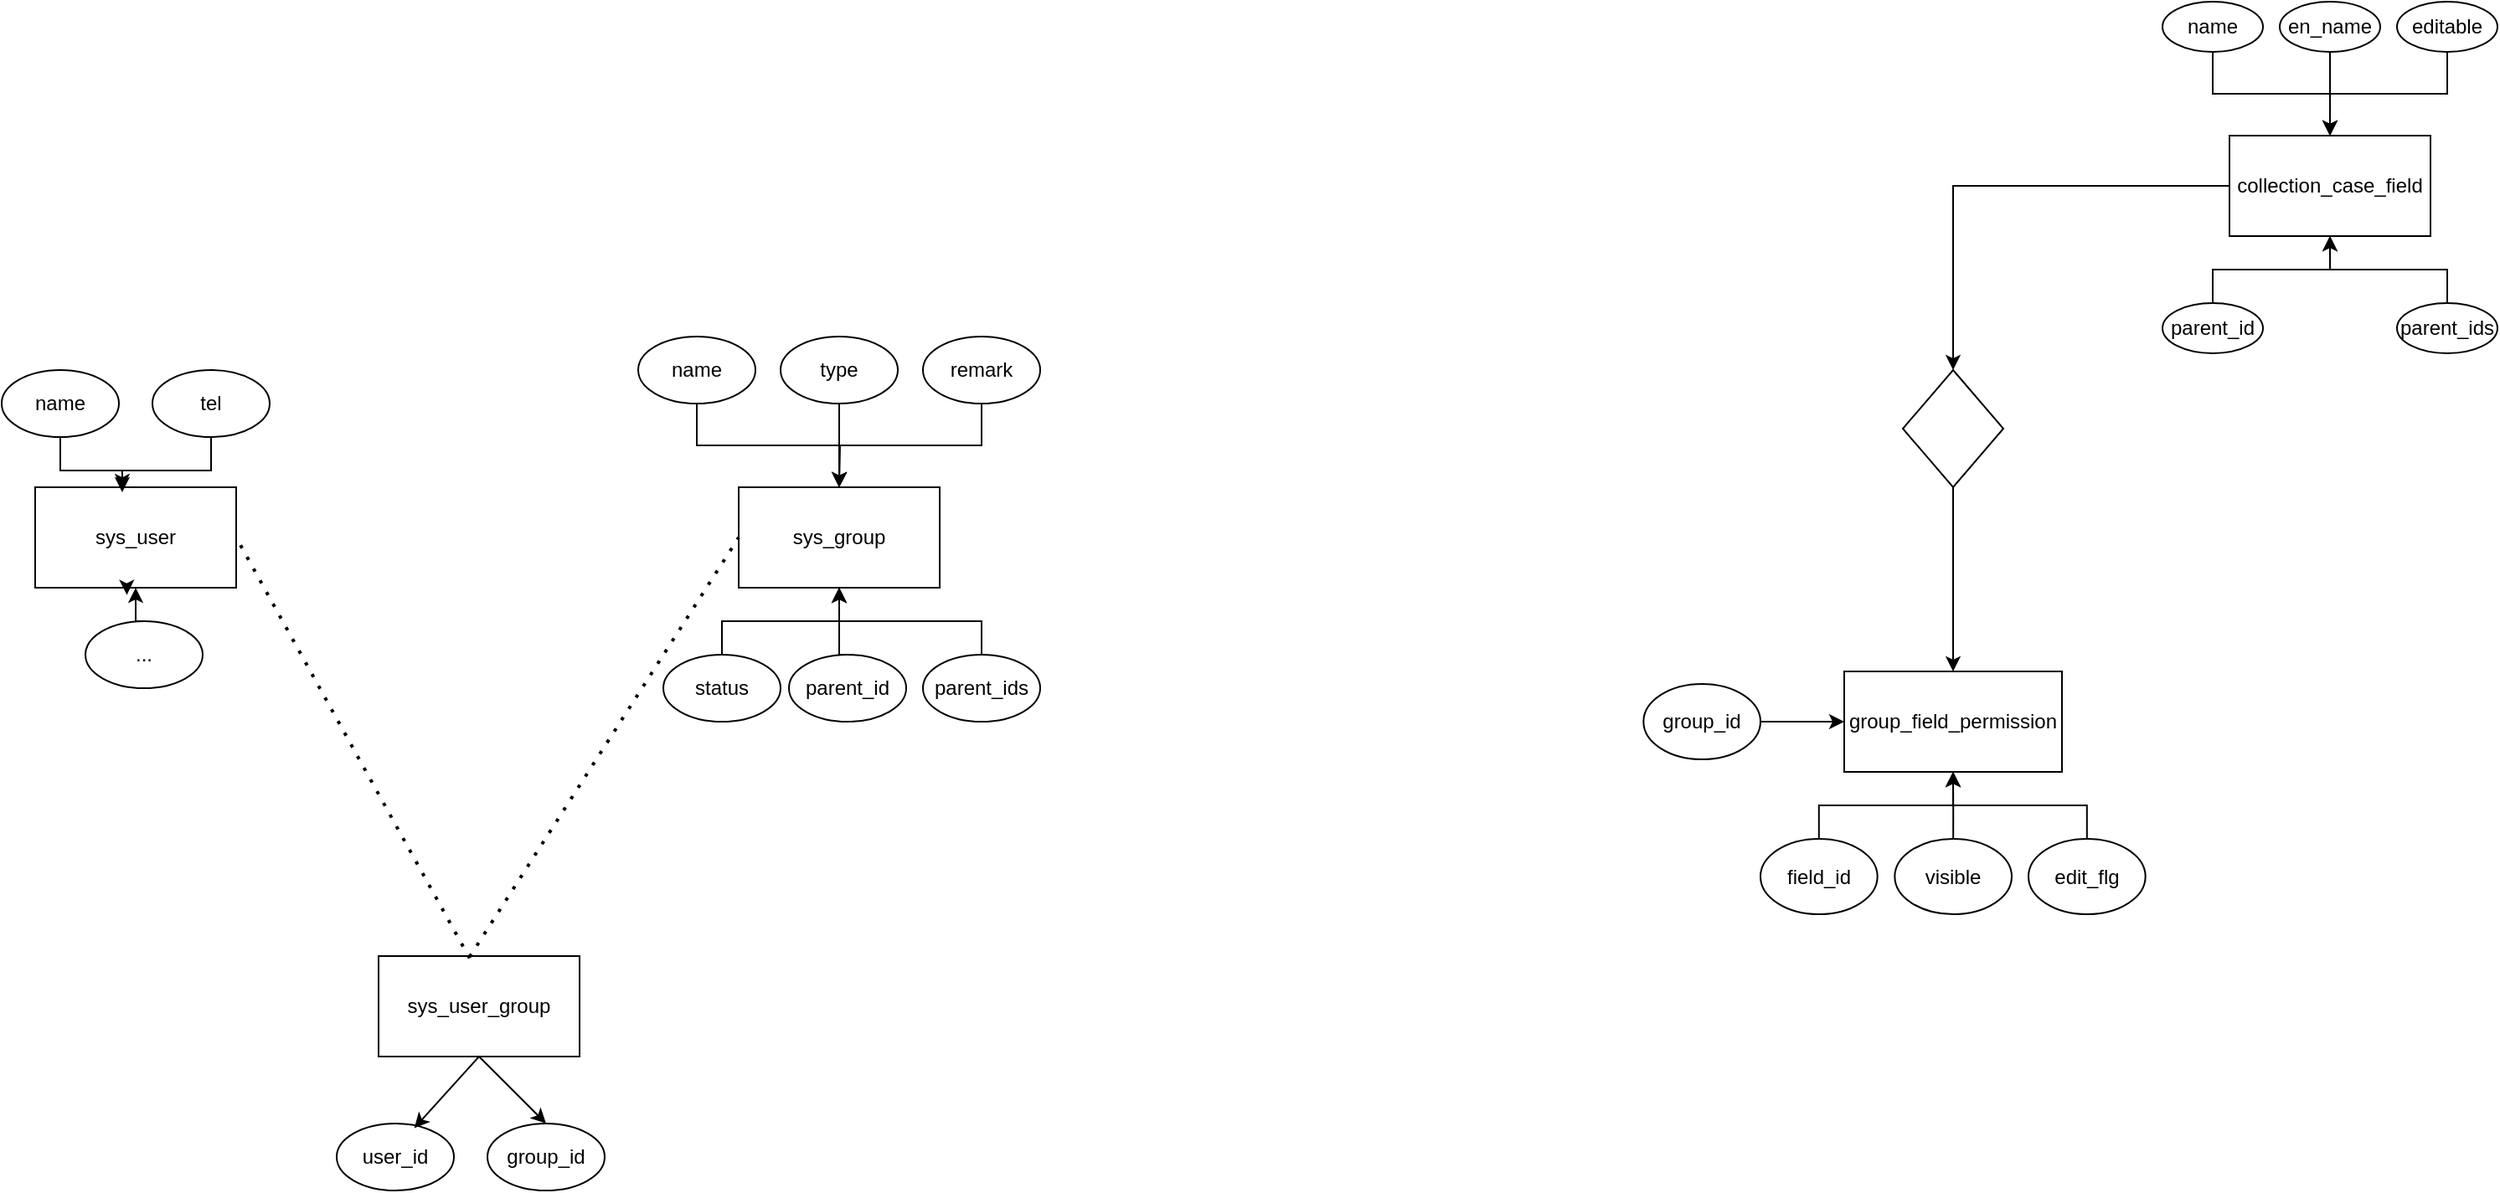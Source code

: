 <mxfile version="21.6.7" type="github">
  <diagram id="R2lEEEUBdFMjLlhIrx00" name="Page-1">
    <mxGraphModel dx="942" dy="1469" grid="1" gridSize="10" guides="1" tooltips="1" connect="1" arrows="0" fold="1" page="1" pageScale="1" pageWidth="1850" pageHeight="800" math="0" shadow="0" extFonts="Permanent Marker^https://fonts.googleapis.com/css?family=Permanent+Marker">
      <root>
        <mxCell id="0" />
        <mxCell id="1" parent="0" />
        <mxCell id="4bGvBRgqeYoqNz8anIJV-1" value="sys_user" style="rounded=0;whiteSpace=wrap;html=1;" vertex="1" parent="1">
          <mxGeometry x="80" y="-440" width="120" height="60" as="geometry" />
        </mxCell>
        <mxCell id="4bGvBRgqeYoqNz8anIJV-2" value="sys_group" style="rounded=0;whiteSpace=wrap;html=1;" vertex="1" parent="1">
          <mxGeometry x="500" y="-440" width="120" height="60" as="geometry" />
        </mxCell>
        <mxCell id="4bGvBRgqeYoqNz8anIJV-14" style="edgeStyle=orthogonalEdgeStyle;rounded=0;orthogonalLoop=1;jettySize=auto;html=1;exitX=0.5;exitY=1;exitDx=0;exitDy=0;" edge="1" parent="1" source="4bGvBRgqeYoqNz8anIJV-7">
          <mxGeometry relative="1" as="geometry">
            <mxPoint x="560" y="-440" as="targetPoint" />
          </mxGeometry>
        </mxCell>
        <mxCell id="4bGvBRgqeYoqNz8anIJV-7" value="name" style="ellipse;whiteSpace=wrap;html=1;" vertex="1" parent="1">
          <mxGeometry x="440" y="-530" width="70" height="40" as="geometry" />
        </mxCell>
        <mxCell id="4bGvBRgqeYoqNz8anIJV-17" style="edgeStyle=orthogonalEdgeStyle;rounded=0;orthogonalLoop=1;jettySize=auto;html=1;exitX=0.5;exitY=0;exitDx=0;exitDy=0;entryX=0.5;entryY=1;entryDx=0;entryDy=0;" edge="1" parent="1" source="4bGvBRgqeYoqNz8anIJV-8" target="4bGvBRgqeYoqNz8anIJV-2">
          <mxGeometry relative="1" as="geometry" />
        </mxCell>
        <mxCell id="4bGvBRgqeYoqNz8anIJV-8" value="status" style="ellipse;whiteSpace=wrap;html=1;" vertex="1" parent="1">
          <mxGeometry x="455" y="-340" width="70" height="40" as="geometry" />
        </mxCell>
        <mxCell id="4bGvBRgqeYoqNz8anIJV-15" value="" style="edgeStyle=orthogonalEdgeStyle;rounded=0;orthogonalLoop=1;jettySize=auto;html=1;" edge="1" parent="1" source="4bGvBRgqeYoqNz8anIJV-9" target="4bGvBRgqeYoqNz8anIJV-2">
          <mxGeometry relative="1" as="geometry" />
        </mxCell>
        <mxCell id="4bGvBRgqeYoqNz8anIJV-9" value="type" style="ellipse;whiteSpace=wrap;html=1;" vertex="1" parent="1">
          <mxGeometry x="525" y="-530" width="70" height="40" as="geometry" />
        </mxCell>
        <mxCell id="4bGvBRgqeYoqNz8anIJV-16" style="edgeStyle=orthogonalEdgeStyle;rounded=0;orthogonalLoop=1;jettySize=auto;html=1;exitX=0.5;exitY=1;exitDx=0;exitDy=0;entryX=0.5;entryY=0;entryDx=0;entryDy=0;" edge="1" parent="1" source="4bGvBRgqeYoqNz8anIJV-10" target="4bGvBRgqeYoqNz8anIJV-2">
          <mxGeometry relative="1" as="geometry" />
        </mxCell>
        <mxCell id="4bGvBRgqeYoqNz8anIJV-10" value="remark" style="ellipse;whiteSpace=wrap;html=1;" vertex="1" parent="1">
          <mxGeometry x="610" y="-530" width="70" height="40" as="geometry" />
        </mxCell>
        <mxCell id="4bGvBRgqeYoqNz8anIJV-18" style="edgeStyle=orthogonalEdgeStyle;rounded=0;orthogonalLoop=1;jettySize=auto;html=1;exitX=0.5;exitY=0;exitDx=0;exitDy=0;entryX=0.5;entryY=1;entryDx=0;entryDy=0;" edge="1" parent="1" source="4bGvBRgqeYoqNz8anIJV-11" target="4bGvBRgqeYoqNz8anIJV-2">
          <mxGeometry relative="1" as="geometry" />
        </mxCell>
        <mxCell id="4bGvBRgqeYoqNz8anIJV-11" value="parent_ids" style="ellipse;whiteSpace=wrap;html=1;" vertex="1" parent="1">
          <mxGeometry x="610" y="-340" width="70" height="40" as="geometry" />
        </mxCell>
        <mxCell id="4bGvBRgqeYoqNz8anIJV-19" style="edgeStyle=orthogonalEdgeStyle;rounded=0;orthogonalLoop=1;jettySize=auto;html=1;exitX=0.5;exitY=0;exitDx=0;exitDy=0;" edge="1" parent="1" source="4bGvBRgqeYoqNz8anIJV-12">
          <mxGeometry relative="1" as="geometry">
            <mxPoint x="560" y="-380" as="targetPoint" />
            <Array as="points">
              <mxPoint x="560" y="-340" />
            </Array>
          </mxGeometry>
        </mxCell>
        <mxCell id="4bGvBRgqeYoqNz8anIJV-12" value="parent_id" style="ellipse;whiteSpace=wrap;html=1;" vertex="1" parent="1">
          <mxGeometry x="530" y="-340" width="70" height="40" as="geometry" />
        </mxCell>
        <mxCell id="4bGvBRgqeYoqNz8anIJV-24" style="edgeStyle=orthogonalEdgeStyle;rounded=0;orthogonalLoop=1;jettySize=auto;html=1;exitX=0.5;exitY=1;exitDx=0;exitDy=0;entryX=0.433;entryY=0.017;entryDx=0;entryDy=0;entryPerimeter=0;" edge="1" parent="1" source="4bGvBRgqeYoqNz8anIJV-21" target="4bGvBRgqeYoqNz8anIJV-1">
          <mxGeometry relative="1" as="geometry" />
        </mxCell>
        <mxCell id="4bGvBRgqeYoqNz8anIJV-21" value="name" style="ellipse;whiteSpace=wrap;html=1;" vertex="1" parent="1">
          <mxGeometry x="60" y="-510" width="70" height="40" as="geometry" />
        </mxCell>
        <mxCell id="4bGvBRgqeYoqNz8anIJV-26" style="edgeStyle=orthogonalEdgeStyle;rounded=0;orthogonalLoop=1;jettySize=auto;html=1;exitX=0.5;exitY=0;exitDx=0;exitDy=0;entryX=0.5;entryY=1;entryDx=0;entryDy=0;" edge="1" parent="1" source="4bGvBRgqeYoqNz8anIJV-22" target="4bGvBRgqeYoqNz8anIJV-1">
          <mxGeometry relative="1" as="geometry" />
        </mxCell>
        <mxCell id="4bGvBRgqeYoqNz8anIJV-22" value="..." style="ellipse;whiteSpace=wrap;html=1;" vertex="1" parent="1">
          <mxGeometry x="110" y="-360" width="70" height="40" as="geometry" />
        </mxCell>
        <mxCell id="4bGvBRgqeYoqNz8anIJV-25" style="edgeStyle=orthogonalEdgeStyle;rounded=0;orthogonalLoop=1;jettySize=auto;html=1;entryX=0.433;entryY=0.05;entryDx=0;entryDy=0;entryPerimeter=0;" edge="1" parent="1" source="4bGvBRgqeYoqNz8anIJV-23" target="4bGvBRgqeYoqNz8anIJV-1">
          <mxGeometry relative="1" as="geometry">
            <Array as="points">
              <mxPoint x="185" y="-450" />
              <mxPoint x="132" y="-450" />
            </Array>
          </mxGeometry>
        </mxCell>
        <mxCell id="4bGvBRgqeYoqNz8anIJV-23" value="tel" style="ellipse;whiteSpace=wrap;html=1;" vertex="1" parent="1">
          <mxGeometry x="150" y="-510" width="70" height="40" as="geometry" />
        </mxCell>
        <mxCell id="4bGvBRgqeYoqNz8anIJV-32" value="sys_user_group" style="rounded=0;whiteSpace=wrap;html=1;" vertex="1" parent="1">
          <mxGeometry x="285" y="-160" width="120" height="60" as="geometry" />
        </mxCell>
        <mxCell id="4bGvBRgqeYoqNz8anIJV-33" value="user_id" style="ellipse;whiteSpace=wrap;html=1;" vertex="1" parent="1">
          <mxGeometry x="260" y="-60" width="70" height="40" as="geometry" />
        </mxCell>
        <mxCell id="4bGvBRgqeYoqNz8anIJV-34" value="group_id" style="ellipse;whiteSpace=wrap;html=1;" vertex="1" parent="1">
          <mxGeometry x="350" y="-60" width="70" height="40" as="geometry" />
        </mxCell>
        <mxCell id="4bGvBRgqeYoqNz8anIJV-91" style="edgeStyle=orthogonalEdgeStyle;rounded=0;orthogonalLoop=1;jettySize=auto;html=1;exitX=0;exitY=0.5;exitDx=0;exitDy=0;" edge="1" parent="1" source="4bGvBRgqeYoqNz8anIJV-66" target="4bGvBRgqeYoqNz8anIJV-92">
          <mxGeometry relative="1" as="geometry">
            <mxPoint x="1220" y="-500" as="targetPoint" />
          </mxGeometry>
        </mxCell>
        <mxCell id="4bGvBRgqeYoqNz8anIJV-66" value="collection_case_field" style="rounded=0;whiteSpace=wrap;html=1;" vertex="1" parent="1">
          <mxGeometry x="1390" y="-650" width="120" height="60" as="geometry" />
        </mxCell>
        <mxCell id="4bGvBRgqeYoqNz8anIJV-73" style="edgeStyle=orthogonalEdgeStyle;rounded=0;orthogonalLoop=1;jettySize=auto;html=1;exitX=0.5;exitY=1;exitDx=0;exitDy=0;entryX=0.5;entryY=0;entryDx=0;entryDy=0;" edge="1" parent="1" source="4bGvBRgqeYoqNz8anIJV-67" target="4bGvBRgqeYoqNz8anIJV-66">
          <mxGeometry relative="1" as="geometry" />
        </mxCell>
        <mxCell id="4bGvBRgqeYoqNz8anIJV-67" value="name" style="ellipse;whiteSpace=wrap;html=1;" vertex="1" parent="1">
          <mxGeometry x="1350" y="-730" width="60" height="30" as="geometry" />
        </mxCell>
        <mxCell id="4bGvBRgqeYoqNz8anIJV-74" style="edgeStyle=orthogonalEdgeStyle;rounded=0;orthogonalLoop=1;jettySize=auto;html=1;exitX=0.5;exitY=1;exitDx=0;exitDy=0;entryX=0.5;entryY=0;entryDx=0;entryDy=0;" edge="1" parent="1" source="4bGvBRgqeYoqNz8anIJV-68" target="4bGvBRgqeYoqNz8anIJV-66">
          <mxGeometry relative="1" as="geometry" />
        </mxCell>
        <mxCell id="4bGvBRgqeYoqNz8anIJV-68" value="editable" style="ellipse;whiteSpace=wrap;html=1;" vertex="1" parent="1">
          <mxGeometry x="1490" y="-730" width="60" height="30" as="geometry" />
        </mxCell>
        <mxCell id="4bGvBRgqeYoqNz8anIJV-72" style="edgeStyle=orthogonalEdgeStyle;rounded=0;orthogonalLoop=1;jettySize=auto;html=1;exitX=0.5;exitY=1;exitDx=0;exitDy=0;entryX=0.5;entryY=0;entryDx=0;entryDy=0;" edge="1" parent="1" source="4bGvBRgqeYoqNz8anIJV-69" target="4bGvBRgqeYoqNz8anIJV-66">
          <mxGeometry relative="1" as="geometry" />
        </mxCell>
        <mxCell id="4bGvBRgqeYoqNz8anIJV-69" value="en_name" style="ellipse;whiteSpace=wrap;html=1;" vertex="1" parent="1">
          <mxGeometry x="1420" y="-730" width="60" height="30" as="geometry" />
        </mxCell>
        <mxCell id="4bGvBRgqeYoqNz8anIJV-75" value="group_field_permission" style="rounded=0;whiteSpace=wrap;html=1;" vertex="1" parent="1">
          <mxGeometry x="1160" y="-330" width="130" height="60" as="geometry" />
        </mxCell>
        <mxCell id="4bGvBRgqeYoqNz8anIJV-82" style="edgeStyle=orthogonalEdgeStyle;rounded=0;orthogonalLoop=1;jettySize=auto;html=1;exitX=0.5;exitY=0;exitDx=0;exitDy=0;entryX=0.5;entryY=1;entryDx=0;entryDy=0;" edge="1" parent="1" source="4bGvBRgqeYoqNz8anIJV-76" target="4bGvBRgqeYoqNz8anIJV-75">
          <mxGeometry relative="1" as="geometry" />
        </mxCell>
        <mxCell id="4bGvBRgqeYoqNz8anIJV-76" value="edit_flg" style="ellipse;whiteSpace=wrap;html=1;rotation=0;" vertex="1" parent="1">
          <mxGeometry x="1270" y="-230" width="69.83" height="45" as="geometry" />
        </mxCell>
        <mxCell id="4bGvBRgqeYoqNz8anIJV-81" style="edgeStyle=orthogonalEdgeStyle;rounded=0;orthogonalLoop=1;jettySize=auto;html=1;exitX=0.5;exitY=0;exitDx=0;exitDy=0;entryX=0.5;entryY=1;entryDx=0;entryDy=0;" edge="1" parent="1" source="4bGvBRgqeYoqNz8anIJV-77" target="4bGvBRgqeYoqNz8anIJV-75">
          <mxGeometry relative="1" as="geometry" />
        </mxCell>
        <mxCell id="4bGvBRgqeYoqNz8anIJV-77" value="visible" style="ellipse;whiteSpace=wrap;html=1;rotation=0;" vertex="1" parent="1">
          <mxGeometry x="1190.17" y="-230" width="69.83" height="45" as="geometry" />
        </mxCell>
        <mxCell id="4bGvBRgqeYoqNz8anIJV-80" style="edgeStyle=orthogonalEdgeStyle;rounded=0;orthogonalLoop=1;jettySize=auto;html=1;exitX=0.5;exitY=0;exitDx=0;exitDy=0;entryX=0.5;entryY=1;entryDx=0;entryDy=0;" edge="1" parent="1" source="4bGvBRgqeYoqNz8anIJV-78" target="4bGvBRgqeYoqNz8anIJV-75">
          <mxGeometry relative="1" as="geometry" />
        </mxCell>
        <mxCell id="4bGvBRgqeYoqNz8anIJV-78" value="field_id" style="ellipse;whiteSpace=wrap;html=1;rotation=0;" vertex="1" parent="1">
          <mxGeometry x="1110" y="-230" width="69.83" height="45" as="geometry" />
        </mxCell>
        <mxCell id="4bGvBRgqeYoqNz8anIJV-85" style="edgeStyle=orthogonalEdgeStyle;rounded=0;orthogonalLoop=1;jettySize=auto;html=1;exitX=1;exitY=0.5;exitDx=0;exitDy=0;entryX=0;entryY=0.5;entryDx=0;entryDy=0;" edge="1" parent="1" source="4bGvBRgqeYoqNz8anIJV-84" target="4bGvBRgqeYoqNz8anIJV-75">
          <mxGeometry relative="1" as="geometry" />
        </mxCell>
        <mxCell id="4bGvBRgqeYoqNz8anIJV-84" value="group_id" style="ellipse;whiteSpace=wrap;html=1;rotation=0;" vertex="1" parent="1">
          <mxGeometry x="1040.17" y="-322.5" width="69.83" height="45" as="geometry" />
        </mxCell>
        <mxCell id="4bGvBRgqeYoqNz8anIJV-89" style="edgeStyle=orthogonalEdgeStyle;rounded=0;orthogonalLoop=1;jettySize=auto;html=1;exitX=0.5;exitY=0;exitDx=0;exitDy=0;entryX=0.5;entryY=1;entryDx=0;entryDy=0;" edge="1" parent="1" source="4bGvBRgqeYoqNz8anIJV-86" target="4bGvBRgqeYoqNz8anIJV-66">
          <mxGeometry relative="1" as="geometry" />
        </mxCell>
        <mxCell id="4bGvBRgqeYoqNz8anIJV-86" value="parent_id" style="ellipse;whiteSpace=wrap;html=1;" vertex="1" parent="1">
          <mxGeometry x="1350" y="-550" width="60" height="30" as="geometry" />
        </mxCell>
        <mxCell id="4bGvBRgqeYoqNz8anIJV-90" style="edgeStyle=orthogonalEdgeStyle;rounded=0;orthogonalLoop=1;jettySize=auto;html=1;exitX=0.5;exitY=0;exitDx=0;exitDy=0;entryX=0.5;entryY=1;entryDx=0;entryDy=0;" edge="1" parent="1" source="4bGvBRgqeYoqNz8anIJV-87" target="4bGvBRgqeYoqNz8anIJV-66">
          <mxGeometry relative="1" as="geometry" />
        </mxCell>
        <mxCell id="4bGvBRgqeYoqNz8anIJV-87" value="parent_ids" style="ellipse;whiteSpace=wrap;html=1;" vertex="1" parent="1">
          <mxGeometry x="1490" y="-550" width="60" height="30" as="geometry" />
        </mxCell>
        <mxCell id="4bGvBRgqeYoqNz8anIJV-93" style="edgeStyle=orthogonalEdgeStyle;rounded=0;orthogonalLoop=1;jettySize=auto;html=1;exitX=0.5;exitY=1;exitDx=0;exitDy=0;entryX=0.5;entryY=0;entryDx=0;entryDy=0;" edge="1" parent="1" source="4bGvBRgqeYoqNz8anIJV-92" target="4bGvBRgqeYoqNz8anIJV-75">
          <mxGeometry relative="1" as="geometry" />
        </mxCell>
        <mxCell id="4bGvBRgqeYoqNz8anIJV-92" value="" style="rhombus;whiteSpace=wrap;html=1;" vertex="1" parent="1">
          <mxGeometry x="1195" y="-510" width="60" height="70" as="geometry" />
        </mxCell>
        <mxCell id="4bGvBRgqeYoqNz8anIJV-94" style="edgeStyle=orthogonalEdgeStyle;rounded=0;orthogonalLoop=1;jettySize=auto;html=1;exitX=0.5;exitY=1;exitDx=0;exitDy=0;entryX=0.456;entryY=1.072;entryDx=0;entryDy=0;entryPerimeter=0;" edge="1" parent="1" source="4bGvBRgqeYoqNz8anIJV-1" target="4bGvBRgqeYoqNz8anIJV-1">
          <mxGeometry relative="1" as="geometry" />
        </mxCell>
        <mxCell id="4bGvBRgqeYoqNz8anIJV-95" value="" style="endArrow=none;dashed=1;html=1;dashPattern=1 3;strokeWidth=2;rounded=0;entryX=1;entryY=0.5;entryDx=0;entryDy=0;exitX=0.453;exitY=0.021;exitDx=0;exitDy=0;exitPerimeter=0;" edge="1" parent="1" source="4bGvBRgqeYoqNz8anIJV-32" target="4bGvBRgqeYoqNz8anIJV-1">
          <mxGeometry width="50" height="50" relative="1" as="geometry">
            <mxPoint x="300" y="-160" as="sourcePoint" />
            <mxPoint x="300" y="-330" as="targetPoint" />
            <Array as="points" />
          </mxGeometry>
        </mxCell>
        <mxCell id="4bGvBRgqeYoqNz8anIJV-97" value="" style="endArrow=none;dashed=1;html=1;dashPattern=1 3;strokeWidth=2;rounded=0;entryX=0;entryY=0.5;entryDx=0;entryDy=0;exitX=0.453;exitY=0.008;exitDx=0;exitDy=0;exitPerimeter=0;" edge="1" parent="1" source="4bGvBRgqeYoqNz8anIJV-32" target="4bGvBRgqeYoqNz8anIJV-2">
          <mxGeometry width="50" height="50" relative="1" as="geometry">
            <mxPoint x="300" y="-160" as="sourcePoint" />
            <mxPoint x="500" y="-400" as="targetPoint" />
          </mxGeometry>
        </mxCell>
        <mxCell id="4bGvBRgqeYoqNz8anIJV-99" value="" style="endArrow=classic;html=1;rounded=0;entryX=0.5;entryY=0;entryDx=0;entryDy=0;exitX=0.5;exitY=1;exitDx=0;exitDy=0;" edge="1" parent="1" source="4bGvBRgqeYoqNz8anIJV-32" target="4bGvBRgqeYoqNz8anIJV-34">
          <mxGeometry width="50" height="50" relative="1" as="geometry">
            <mxPoint x="270" y="-40" as="sourcePoint" />
            <mxPoint x="320" y="-90" as="targetPoint" />
          </mxGeometry>
        </mxCell>
        <mxCell id="4bGvBRgqeYoqNz8anIJV-100" value="" style="endArrow=classic;html=1;rounded=0;entryX=0.662;entryY=0.069;entryDx=0;entryDy=0;entryPerimeter=0;exitX=0.5;exitY=1;exitDx=0;exitDy=0;" edge="1" parent="1" source="4bGvBRgqeYoqNz8anIJV-32" target="4bGvBRgqeYoqNz8anIJV-33">
          <mxGeometry width="50" height="50" relative="1" as="geometry">
            <mxPoint x="300" y="-100" as="sourcePoint" />
            <mxPoint x="320" y="-90" as="targetPoint" />
          </mxGeometry>
        </mxCell>
      </root>
    </mxGraphModel>
  </diagram>
</mxfile>
